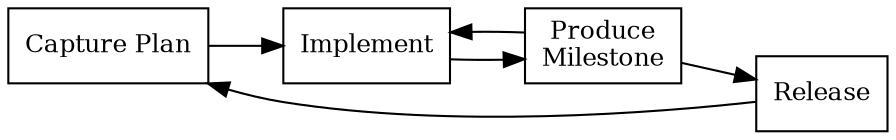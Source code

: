 digraph {
	// Graph properties
	bgcolor=transparent
	rankdir=LR
	
	// Nodes that define the key points in the process
	node [shape=box;style=filled;fillcolor=white;fontsize=12];
	plan[label="Capture Plan", group=g1];
	implement[label="Implement", group=g1];
	milestone[label="Produce\nMilestone", group=g1];
	release[label="Release"]
	
	plan-> implement 
	milestone -> release
	release->plan
	
	edge [splines=curved]
	milestone -> implement
	implement -> milestone
}